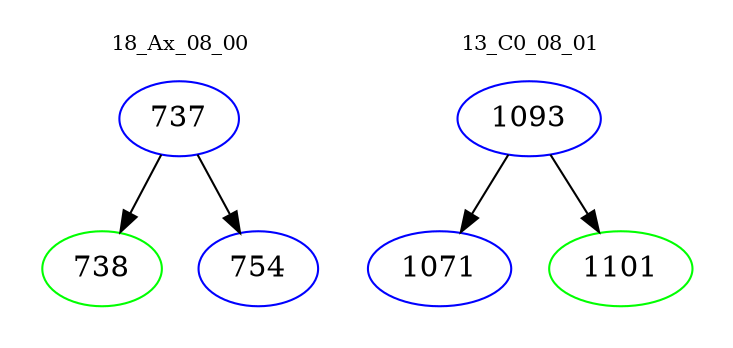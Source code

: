 digraph{
subgraph cluster_0 {
color = white
label = "18_Ax_08_00";
fontsize=10;
T0_737 [label="737", color="blue"]
T0_737 -> T0_738 [color="black"]
T0_738 [label="738", color="green"]
T0_737 -> T0_754 [color="black"]
T0_754 [label="754", color="blue"]
}
subgraph cluster_1 {
color = white
label = "13_C0_08_01";
fontsize=10;
T1_1093 [label="1093", color="blue"]
T1_1093 -> T1_1071 [color="black"]
T1_1071 [label="1071", color="blue"]
T1_1093 -> T1_1101 [color="black"]
T1_1101 [label="1101", color="green"]
}
}
